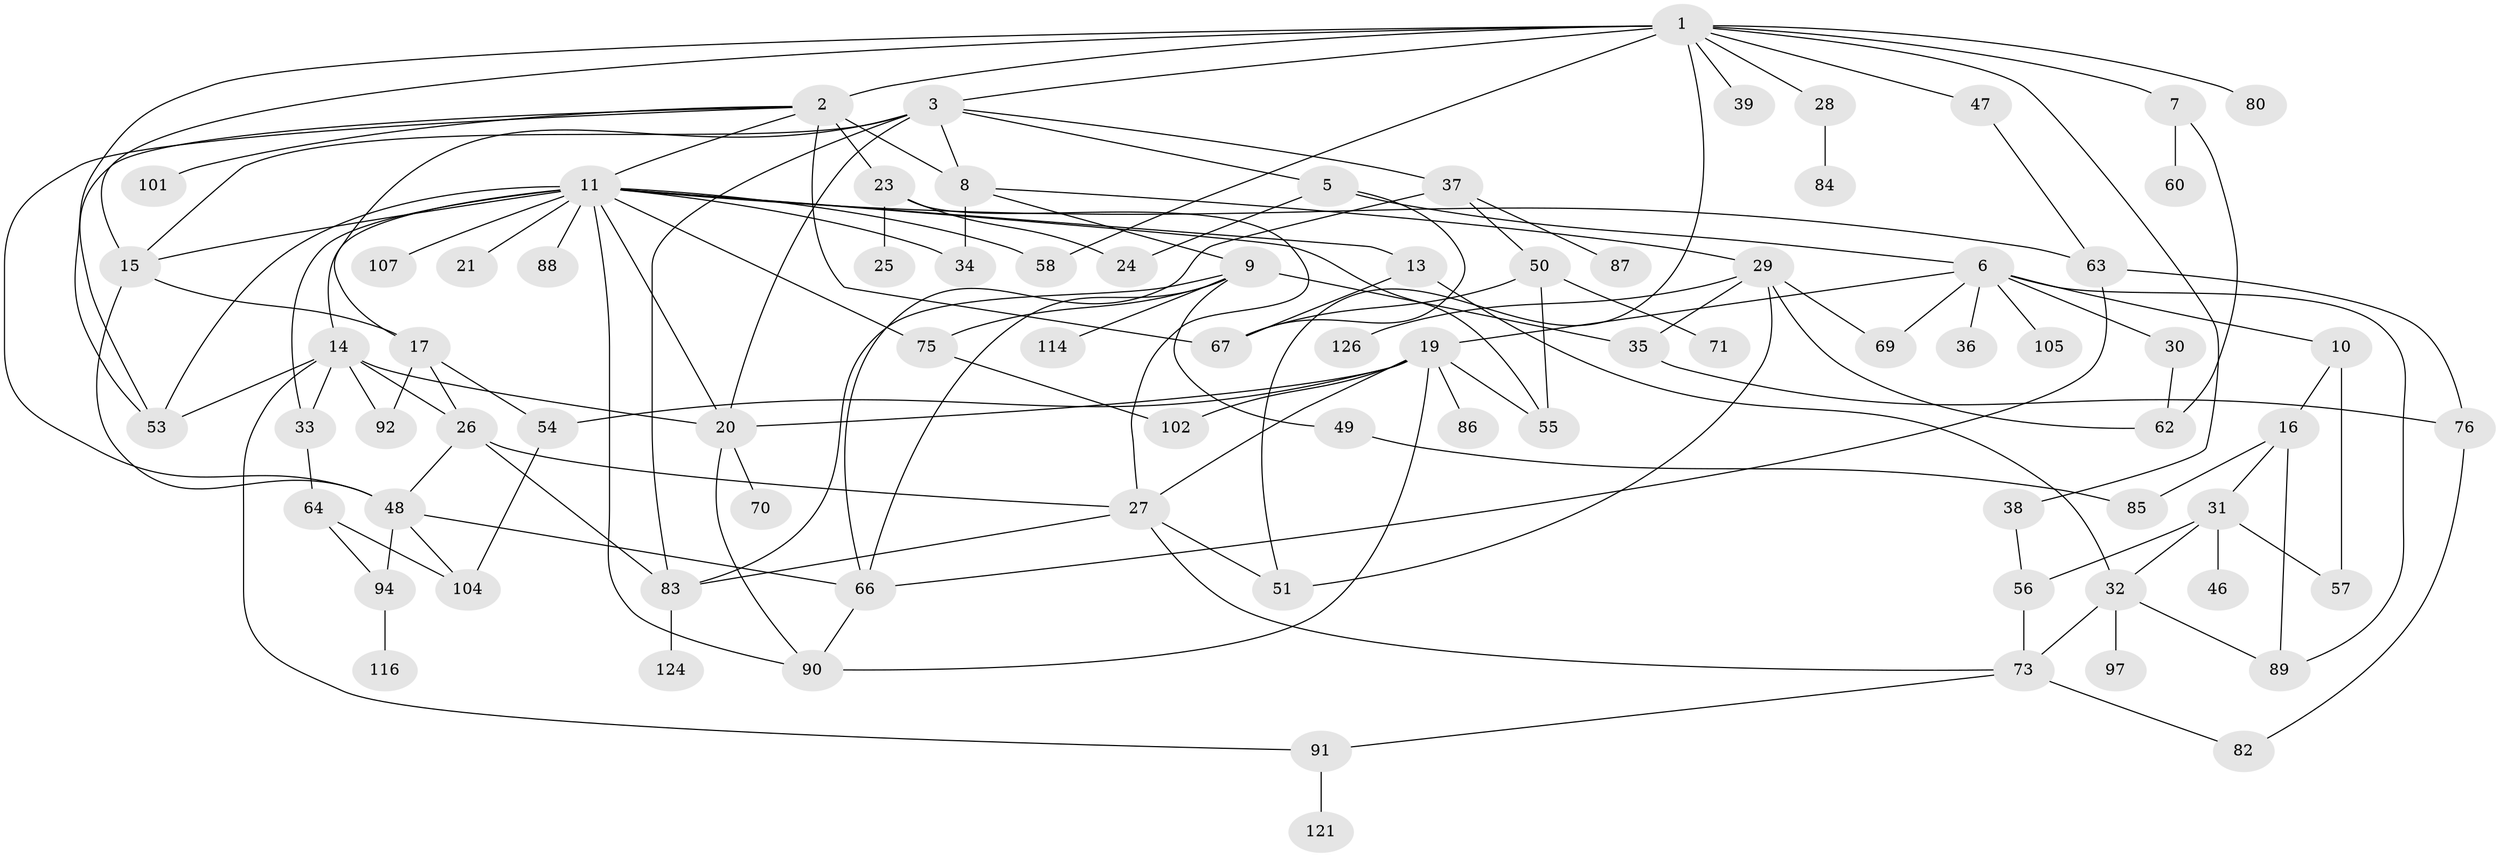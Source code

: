 // Generated by graph-tools (version 1.1) at 2025/23/03/03/25 07:23:34]
// undirected, 83 vertices, 140 edges
graph export_dot {
graph [start="1"]
  node [color=gray90,style=filled];
  1 [super="+43"];
  2 [super="+4"];
  3 [super="+61"];
  5;
  6 [super="+22"];
  7 [super="+125"];
  8 [super="+127"];
  9 [super="+44"];
  10 [super="+100"];
  11 [super="+12"];
  13 [super="+123"];
  14 [super="+40"];
  15 [super="+117"];
  16 [super="+93"];
  17 [super="+18"];
  19 [super="+42"];
  20 [super="+72"];
  21;
  23;
  24 [super="+128"];
  25 [super="+99"];
  26 [super="+120"];
  27;
  28 [super="+79"];
  29 [super="+41"];
  30 [super="+45"];
  31 [super="+52"];
  32 [super="+68"];
  33 [super="+59"];
  34;
  35;
  36;
  37 [super="+122"];
  38 [super="+109"];
  39;
  46;
  47;
  48 [super="+65"];
  49;
  50 [super="+95"];
  51;
  53 [super="+81"];
  54 [super="+115"];
  55;
  56 [super="+111"];
  57;
  58 [super="+118"];
  60 [super="+119"];
  62 [super="+74"];
  63 [super="+77"];
  64 [super="+106"];
  66 [super="+103"];
  67 [super="+108"];
  69;
  70;
  71 [super="+113"];
  73 [super="+78"];
  75 [super="+96"];
  76;
  80;
  82;
  83 [super="+98"];
  84;
  85;
  86;
  87;
  88;
  89;
  90 [super="+129"];
  91 [super="+112"];
  92;
  94 [super="+110"];
  97;
  101;
  102;
  104;
  105;
  107;
  114;
  116;
  121;
  124;
  126;
  1 -- 2 [weight=2];
  1 -- 3;
  1 -- 7;
  1 -- 15;
  1 -- 28;
  1 -- 38;
  1 -- 39;
  1 -- 47;
  1 -- 80;
  1 -- 58;
  1 -- 51;
  1 -- 53;
  2 -- 11;
  2 -- 48;
  2 -- 67;
  2 -- 101;
  2 -- 53;
  2 -- 23;
  2 -- 8;
  3 -- 5;
  3 -- 17;
  3 -- 37;
  3 -- 20;
  3 -- 15;
  3 -- 8;
  3 -- 83;
  5 -- 6;
  5 -- 67;
  5 -- 24;
  6 -- 10;
  6 -- 19;
  6 -- 36;
  6 -- 105;
  6 -- 69;
  6 -- 89;
  6 -- 30;
  7 -- 60;
  7 -- 62;
  8 -- 9;
  8 -- 29;
  8 -- 34;
  9 -- 49;
  9 -- 66;
  9 -- 83;
  9 -- 75;
  9 -- 114;
  9 -- 35;
  10 -- 16;
  10 -- 57;
  11 -- 13;
  11 -- 14;
  11 -- 21;
  11 -- 33;
  11 -- 34;
  11 -- 58;
  11 -- 63;
  11 -- 20;
  11 -- 75;
  11 -- 107;
  11 -- 53;
  11 -- 55;
  11 -- 88;
  11 -- 15;
  11 -- 90;
  13 -- 32;
  13 -- 67;
  14 -- 91;
  14 -- 92;
  14 -- 26;
  14 -- 53;
  14 -- 20;
  14 -- 33;
  15 -- 48;
  15 -- 17;
  16 -- 31;
  16 -- 85;
  16 -- 89;
  17 -- 26;
  17 -- 54;
  17 -- 92;
  19 -- 20;
  19 -- 86;
  19 -- 102;
  19 -- 54;
  19 -- 90;
  19 -- 27;
  19 -- 55;
  20 -- 70;
  20 -- 90;
  23 -- 24;
  23 -- 25;
  23 -- 27;
  26 -- 48;
  26 -- 83;
  26 -- 27;
  27 -- 51;
  27 -- 73;
  27 -- 83;
  28 -- 84;
  29 -- 35;
  29 -- 69;
  29 -- 51;
  29 -- 126;
  29 -- 62;
  30 -- 62;
  31 -- 46;
  31 -- 57;
  31 -- 56;
  31 -- 32;
  32 -- 89;
  32 -- 97;
  32 -- 73;
  33 -- 64;
  35 -- 76;
  37 -- 50;
  37 -- 66;
  37 -- 87;
  38 -- 56;
  47 -- 63;
  48 -- 66;
  48 -- 104;
  48 -- 94 [weight=2];
  49 -- 85;
  50 -- 71;
  50 -- 55;
  50 -- 67;
  54 -- 104;
  56 -- 73;
  63 -- 76;
  63 -- 66;
  64 -- 94;
  64 -- 104;
  66 -- 90;
  73 -- 82;
  73 -- 91;
  75 -- 102;
  76 -- 82;
  83 -- 124;
  91 -- 121;
  94 -- 116;
}
